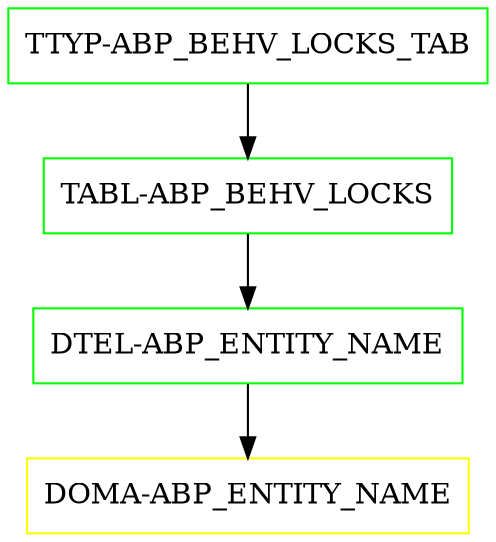 digraph G {
  "TTYP-ABP_BEHV_LOCKS_TAB" [shape=box,color=green];
  "TABL-ABP_BEHV_LOCKS" [shape=box,color=green,URL="./TABL_ABP_BEHV_LOCKS.html"];
  "DTEL-ABP_ENTITY_NAME" [shape=box,color=green,URL="./DTEL_ABP_ENTITY_NAME.html"];
  "DOMA-ABP_ENTITY_NAME" [shape=box,color=yellow,URL="./DOMA_ABP_ENTITY_NAME.html"];
  "TTYP-ABP_BEHV_LOCKS_TAB" -> "TABL-ABP_BEHV_LOCKS";
  "TABL-ABP_BEHV_LOCKS" -> "DTEL-ABP_ENTITY_NAME";
  "DTEL-ABP_ENTITY_NAME" -> "DOMA-ABP_ENTITY_NAME";
}
